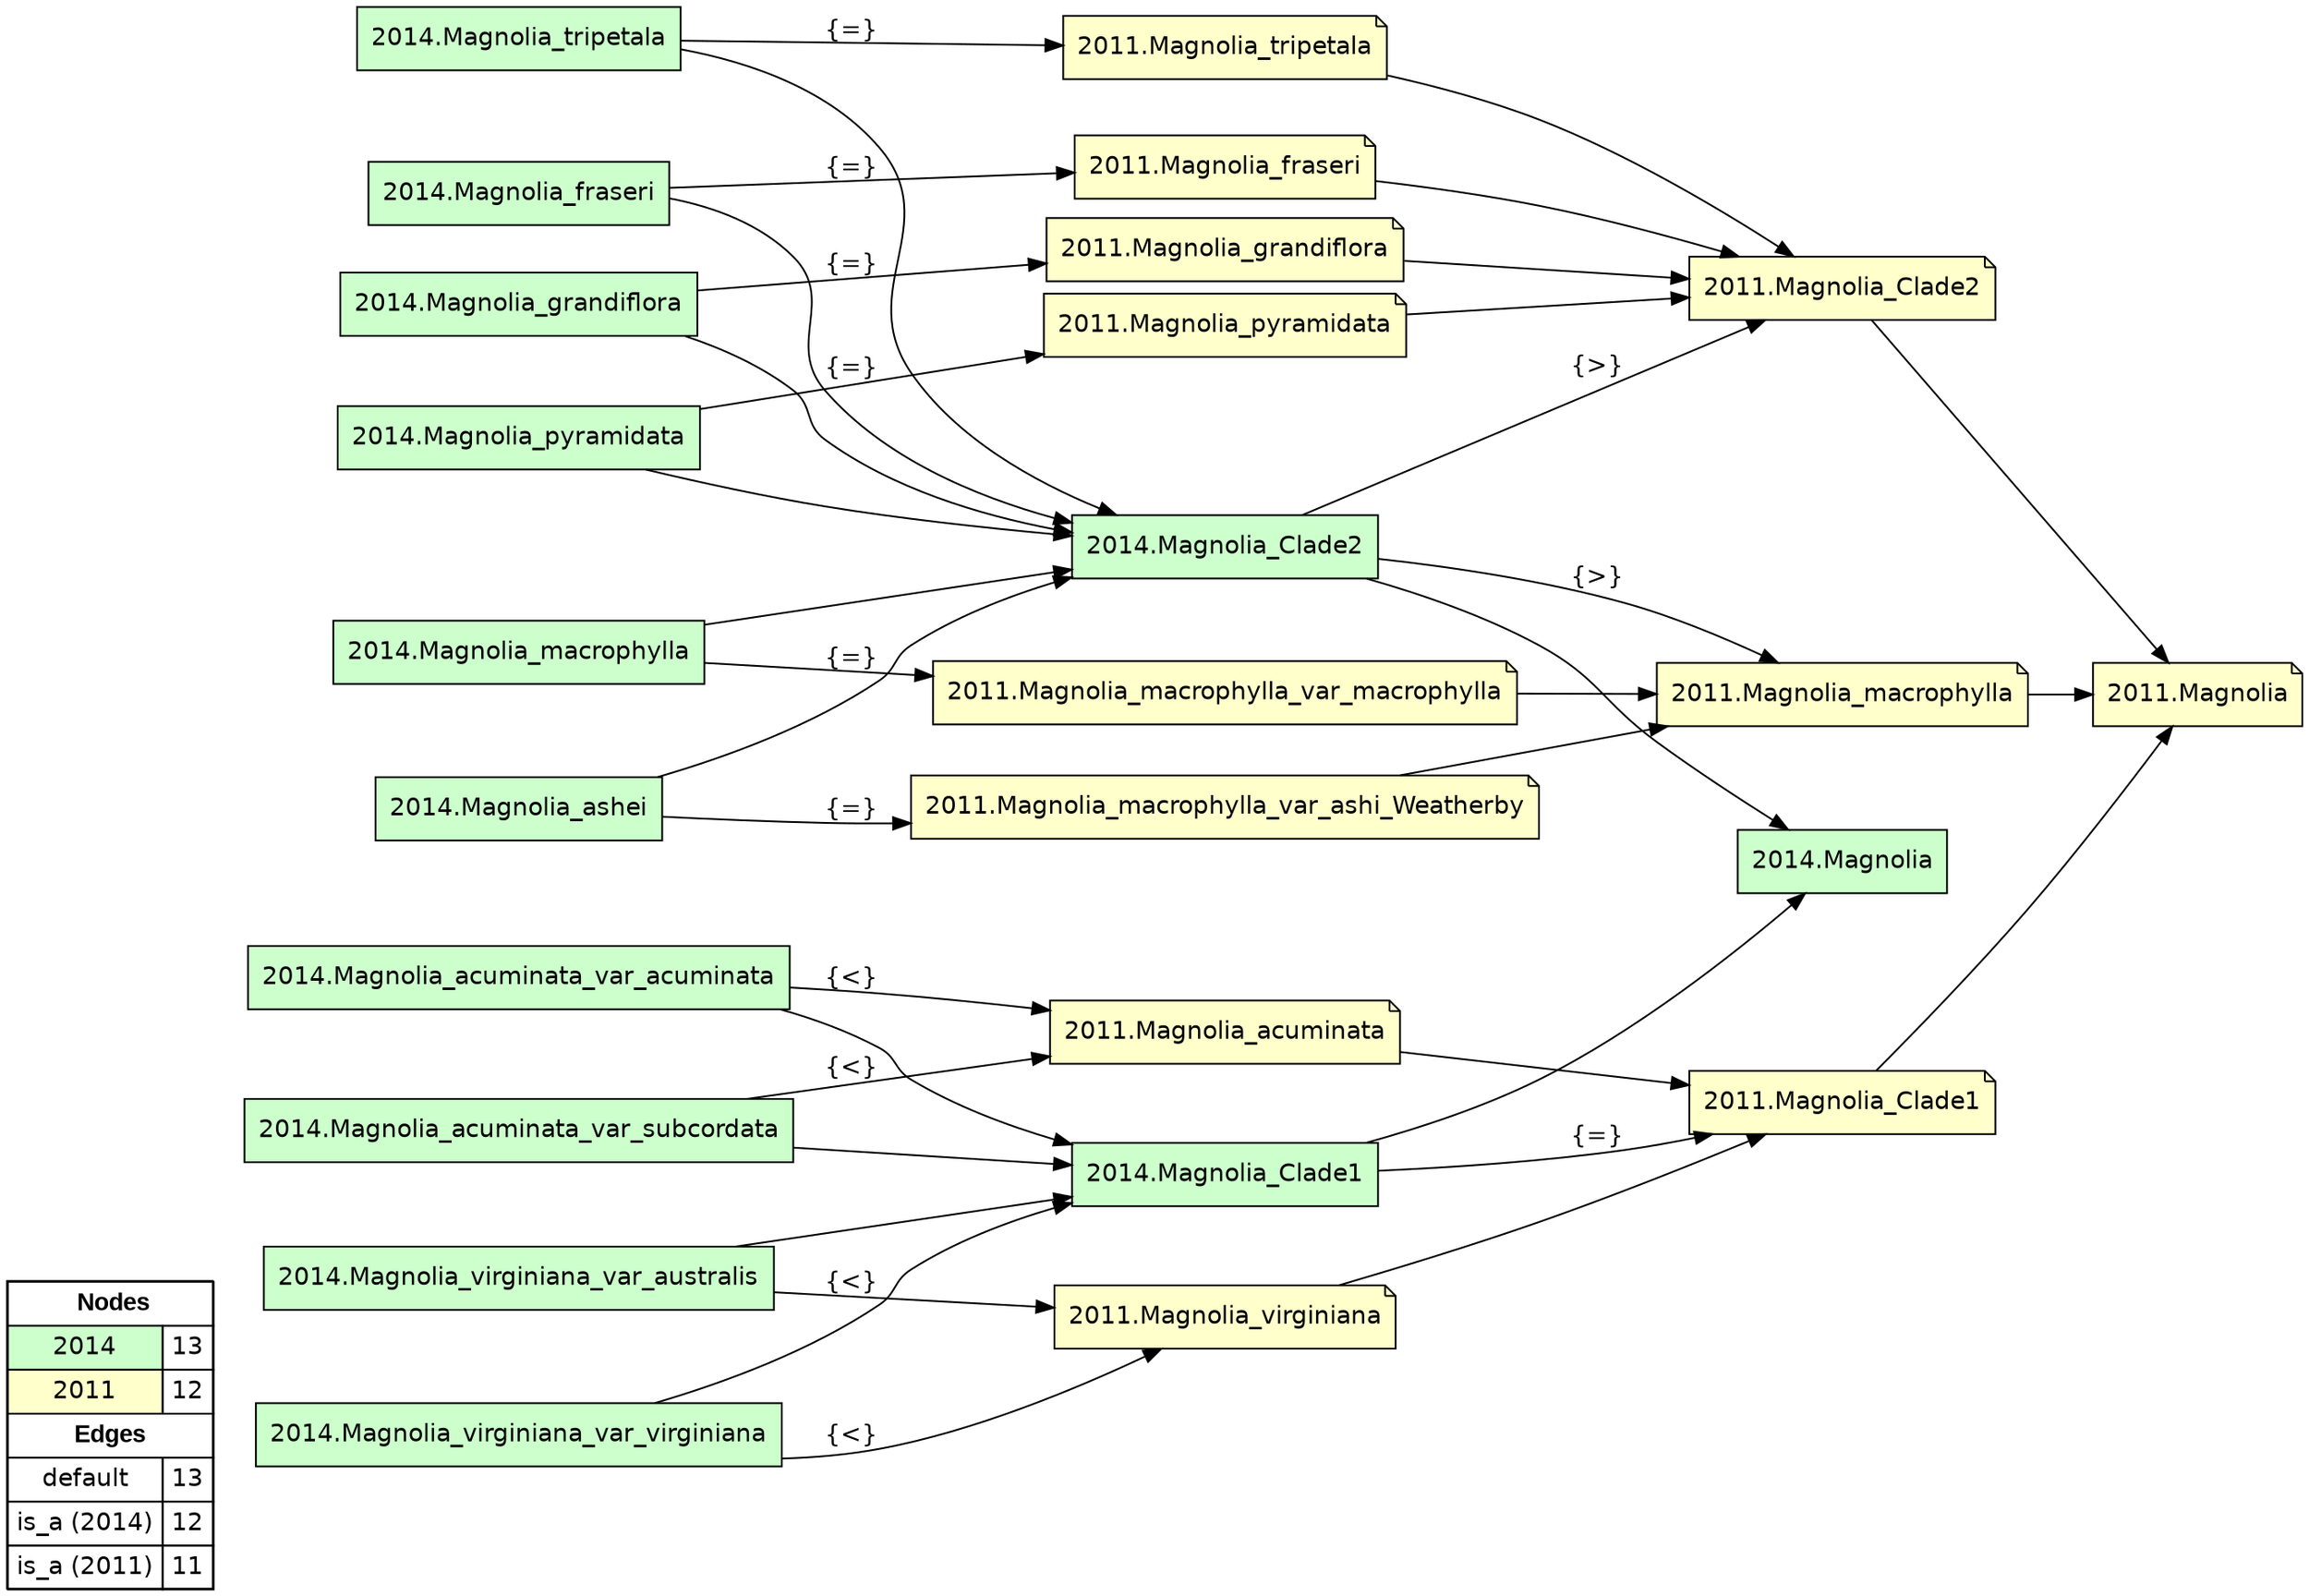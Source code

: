 digraph{
rankdir=LR
node[shape=circle style=filled fillcolor="#FFFFFF"] 
node[shape=box style=filled fillcolor="#CCFFCC" fontname="helvetica"] 
"2014.Magnolia_tripetala"
"2014.Magnolia_Clade2"
"2014.Magnolia_Clade1"
"2014.Magnolia_fraseri"
"2014.Magnolia"
"2014.Magnolia_acuminata_var_subcordata"
"2014.Magnolia_ashei"
"2014.Magnolia_grandiflora"
"2014.Magnolia_acuminata_var_acuminata"
"2014.Magnolia_virginiana_var_virginiana"
"2014.Magnolia_macrophylla"
"2014.Magnolia_virginiana_var_australis"
"2014.Magnolia_pyramidata"
node[shape=circle style=filled fillcolor="#FFFFFF"] 
node[shape=note style=filled fillcolor="#FFFFCC" fontname="helvetica"] 
"2011.Magnolia_macrophylla"
"2011.Magnolia_tripetala"
"2011.Magnolia_virginiana"
"2011.Magnolia_macrophylla_var_macrophylla"
"2011.Magnolia"
"2011.Magnolia_macrophylla_var_ashi_Weatherby"
"2011.Magnolia_Clade2"
"2011.Magnolia_fraseri"
"2011.Magnolia_Clade1"
"2011.Magnolia_grandiflora"
"2011.Magnolia_acuminata"
"2011.Magnolia_pyramidata"
edge[style=solid color="#000000" constraint=true penwidth=1 dir=forward]
edge[style=solid color="#000000" constraint=true penwidth=1 dir=forward]
"2014.Magnolia_virginiana_var_australis" -> "2011.Magnolia_virginiana" [label="{<}"]
"2014.Magnolia_fraseri" -> "2011.Magnolia_fraseri" [label="{=}"]
"2014.Magnolia_pyramidata" -> "2011.Magnolia_pyramidata" [label="{=}"]
"2014.Magnolia_Clade1" -> "2011.Magnolia_Clade1" [label="{=}"]
"2014.Magnolia_ashei" -> "2011.Magnolia_macrophylla_var_ashi_Weatherby" [label="{=}"]
"2014.Magnolia_virginiana_var_virginiana" -> "2011.Magnolia_virginiana" [label="{<}"]
"2014.Magnolia_Clade2" -> "2011.Magnolia_macrophylla" [label="{>}"]
"2014.Magnolia_macrophylla" -> "2011.Magnolia_macrophylla_var_macrophylla" [label="{=}"]
"2014.Magnolia_tripetala" -> "2011.Magnolia_tripetala" [label="{=}"]
"2014.Magnolia_acuminata_var_acuminata" -> "2011.Magnolia_acuminata" [label="{<}"]
"2014.Magnolia_acuminata_var_subcordata" -> "2011.Magnolia_acuminata" [label="{<}"]
"2014.Magnolia_grandiflora" -> "2011.Magnolia_grandiflora" [label="{=}"]
"2014.Magnolia_Clade2" -> "2011.Magnolia_Clade2" [label="{>}"]
edge[style=solid color="#000000" constraint=true penwidth=1 dir=forward]
edge[style=solid color="#000000" constraint=true penwidth=1 dir=forward]
"2014.Magnolia_acuminata_var_acuminata" -> "2014.Magnolia_Clade1"
"2014.Magnolia_fraseri" -> "2014.Magnolia_Clade2"
"2014.Magnolia_Clade2" -> "2014.Magnolia"
"2014.Magnolia_tripetala" -> "2014.Magnolia_Clade2"
"2014.Magnolia_virginiana_var_virginiana" -> "2014.Magnolia_Clade1"
"2014.Magnolia_grandiflora" -> "2014.Magnolia_Clade2"
"2014.Magnolia_ashei" -> "2014.Magnolia_Clade2"
"2014.Magnolia_acuminata_var_subcordata" -> "2014.Magnolia_Clade1"
"2014.Magnolia_pyramidata" -> "2014.Magnolia_Clade2"
"2014.Magnolia_macrophylla" -> "2014.Magnolia_Clade2"
"2014.Magnolia_virginiana_var_australis" -> "2014.Magnolia_Clade1"
"2014.Magnolia_Clade1" -> "2014.Magnolia"
edge[style=solid color="#000000" constraint=true penwidth=1 dir=forward]
edge[style=solid color="#000000" constraint=true penwidth=1 dir=forward]
"2011.Magnolia_grandiflora" -> "2011.Magnolia_Clade2"
"2011.Magnolia_Clade2" -> "2011.Magnolia"
"2011.Magnolia_fraseri" -> "2011.Magnolia_Clade2"
"2011.Magnolia_macrophylla" -> "2011.Magnolia"
"2011.Magnolia_pyramidata" -> "2011.Magnolia_Clade2"
"2011.Magnolia_virginiana" -> "2011.Magnolia_Clade1"
"2011.Magnolia_macrophylla_var_macrophylla" -> "2011.Magnolia_macrophylla"
"2011.Magnolia_acuminata" -> "2011.Magnolia_Clade1"
"2011.Magnolia_Clade1" -> "2011.Magnolia"
"2011.Magnolia_macrophylla_var_ashi_Weatherby" -> "2011.Magnolia_macrophylla"
"2011.Magnolia_tripetala" -> "2011.Magnolia_Clade2"
edge[style=solid color="#000000" constraint=true penwidth=1 dir=forward]
edge[style=dashed color="#AA00FF" constraint=true penwidth=2 dir=both]
node[shape=box] 
{rank=source Legend [fillcolor= white margin=0 label=< 
 <TABLE BORDER="0" CELLBORDER="1" CELLSPACING="0" CELLPADDING="4"> 
<TR> <TD COLSPAN="2"><font face="Arial Black"> Nodes</font></TD> </TR> 
<TR> 
 <TD bgcolor="#CCFFCC" fontname="helvetica">2014</TD> 
 <TD>13</TD> 
 </TR> 
<TR> 
 <TD bgcolor="#FFFFCC" fontname="helvetica">2011</TD> 
 <TD>12</TD> 
 </TR> 
<TR> <TD COLSPAN="2"><font face = "Arial Black"> Edges </font></TD> </TR> 
<TR> 
 <TD><font color ="#000000">default</font></TD><TD>13</TD>
</TR>
<TR> 
 <TD><font color ="#000000">is_a (2014)</font></TD><TD>12</TD>
</TR>
<TR> 
 <TD><font color ="#000000">is_a (2011)</font></TD><TD>11</TD>
</TR>
</TABLE> 
 >] } 
}